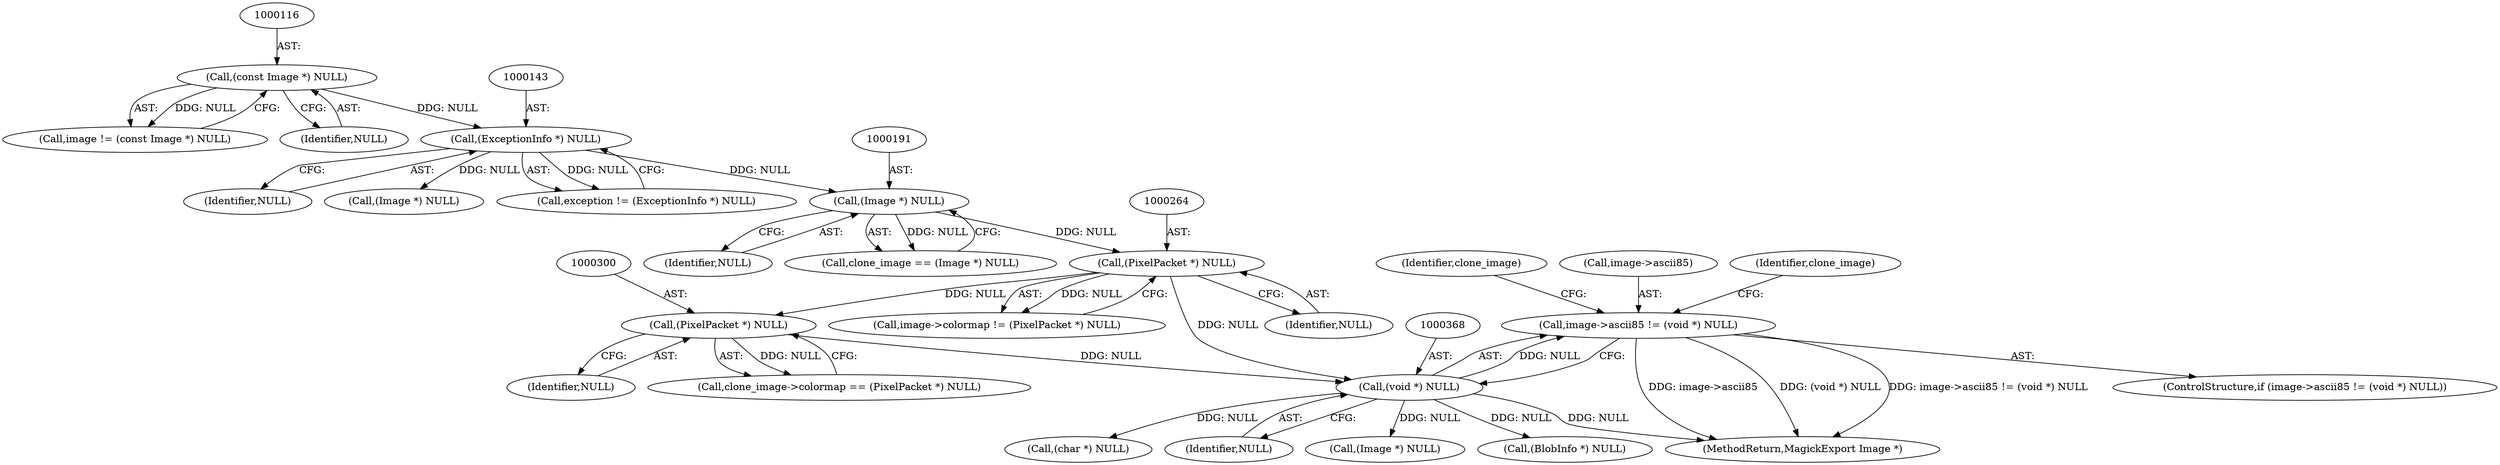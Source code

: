 digraph "0_ImageMagick_01843366d6a7b96e22ad7bb67f3df7d9fd4d5d74@pointer" {
"1000363" [label="(Call,image->ascii85 != (void *) NULL)"];
"1000367" [label="(Call,(void *) NULL)"];
"1000263" [label="(Call,(PixelPacket *) NULL)"];
"1000190" [label="(Call,(Image *) NULL)"];
"1000142" [label="(Call,(ExceptionInfo *) NULL)"];
"1000115" [label="(Call,(const Image *) NULL)"];
"1000299" [label="(Call,(PixelPacket *) NULL)"];
"1000367" [label="(Call,(void *) NULL)"];
"1000633" [label="(Call,(Image *) NULL)"];
"1000500" [label="(Call,(BlobInfo *) NULL)"];
"1000369" [label="(Identifier,NULL)"];
"1000142" [label="(Call,(ExceptionInfo *) NULL)"];
"1000534" [label="(Call,(char *) NULL)"];
"1000113" [label="(Call,image != (const Image *) NULL)"];
"1000265" [label="(Identifier,NULL)"];
"1000295" [label="(Call,clone_image->colormap == (PixelPacket *) NULL)"];
"1000374" [label="(Identifier,clone_image)"];
"1000263" [label="(Call,(PixelPacket *) NULL)"];
"1000363" [label="(Call,image->ascii85 != (void *) NULL)"];
"1000364" [label="(Call,image->ascii85)"];
"1000115" [label="(Call,(const Image *) NULL)"];
"1000371" [label="(Identifier,clone_image)"];
"1000144" [label="(Identifier,NULL)"];
"1000117" [label="(Identifier,NULL)"];
"1000176" [label="(Call,(Image *) NULL)"];
"1000301" [label="(Identifier,NULL)"];
"1000844" [label="(MethodReturn,MagickExport Image *)"];
"1000299" [label="(Call,(PixelPacket *) NULL)"];
"1000192" [label="(Identifier,NULL)"];
"1000188" [label="(Call,clone_image == (Image *) NULL)"];
"1000190" [label="(Call,(Image *) NULL)"];
"1000259" [label="(Call,image->colormap != (PixelPacket *) NULL)"];
"1000140" [label="(Call,exception != (ExceptionInfo *) NULL)"];
"1000362" [label="(ControlStructure,if (image->ascii85 != (void *) NULL))"];
"1000363" -> "1000362"  [label="AST: "];
"1000363" -> "1000367"  [label="CFG: "];
"1000364" -> "1000363"  [label="AST: "];
"1000367" -> "1000363"  [label="AST: "];
"1000371" -> "1000363"  [label="CFG: "];
"1000374" -> "1000363"  [label="CFG: "];
"1000363" -> "1000844"  [label="DDG: image->ascii85"];
"1000363" -> "1000844"  [label="DDG: (void *) NULL"];
"1000363" -> "1000844"  [label="DDG: image->ascii85 != (void *) NULL"];
"1000367" -> "1000363"  [label="DDG: NULL"];
"1000367" -> "1000369"  [label="CFG: "];
"1000368" -> "1000367"  [label="AST: "];
"1000369" -> "1000367"  [label="AST: "];
"1000367" -> "1000844"  [label="DDG: NULL"];
"1000263" -> "1000367"  [label="DDG: NULL"];
"1000299" -> "1000367"  [label="DDG: NULL"];
"1000367" -> "1000500"  [label="DDG: NULL"];
"1000367" -> "1000534"  [label="DDG: NULL"];
"1000367" -> "1000633"  [label="DDG: NULL"];
"1000263" -> "1000259"  [label="AST: "];
"1000263" -> "1000265"  [label="CFG: "];
"1000264" -> "1000263"  [label="AST: "];
"1000265" -> "1000263"  [label="AST: "];
"1000259" -> "1000263"  [label="CFG: "];
"1000263" -> "1000259"  [label="DDG: NULL"];
"1000190" -> "1000263"  [label="DDG: NULL"];
"1000263" -> "1000299"  [label="DDG: NULL"];
"1000190" -> "1000188"  [label="AST: "];
"1000190" -> "1000192"  [label="CFG: "];
"1000191" -> "1000190"  [label="AST: "];
"1000192" -> "1000190"  [label="AST: "];
"1000188" -> "1000190"  [label="CFG: "];
"1000190" -> "1000188"  [label="DDG: NULL"];
"1000142" -> "1000190"  [label="DDG: NULL"];
"1000142" -> "1000140"  [label="AST: "];
"1000142" -> "1000144"  [label="CFG: "];
"1000143" -> "1000142"  [label="AST: "];
"1000144" -> "1000142"  [label="AST: "];
"1000140" -> "1000142"  [label="CFG: "];
"1000142" -> "1000140"  [label="DDG: NULL"];
"1000115" -> "1000142"  [label="DDG: NULL"];
"1000142" -> "1000176"  [label="DDG: NULL"];
"1000115" -> "1000113"  [label="AST: "];
"1000115" -> "1000117"  [label="CFG: "];
"1000116" -> "1000115"  [label="AST: "];
"1000117" -> "1000115"  [label="AST: "];
"1000113" -> "1000115"  [label="CFG: "];
"1000115" -> "1000113"  [label="DDG: NULL"];
"1000299" -> "1000295"  [label="AST: "];
"1000299" -> "1000301"  [label="CFG: "];
"1000300" -> "1000299"  [label="AST: "];
"1000301" -> "1000299"  [label="AST: "];
"1000295" -> "1000299"  [label="CFG: "];
"1000299" -> "1000295"  [label="DDG: NULL"];
}
